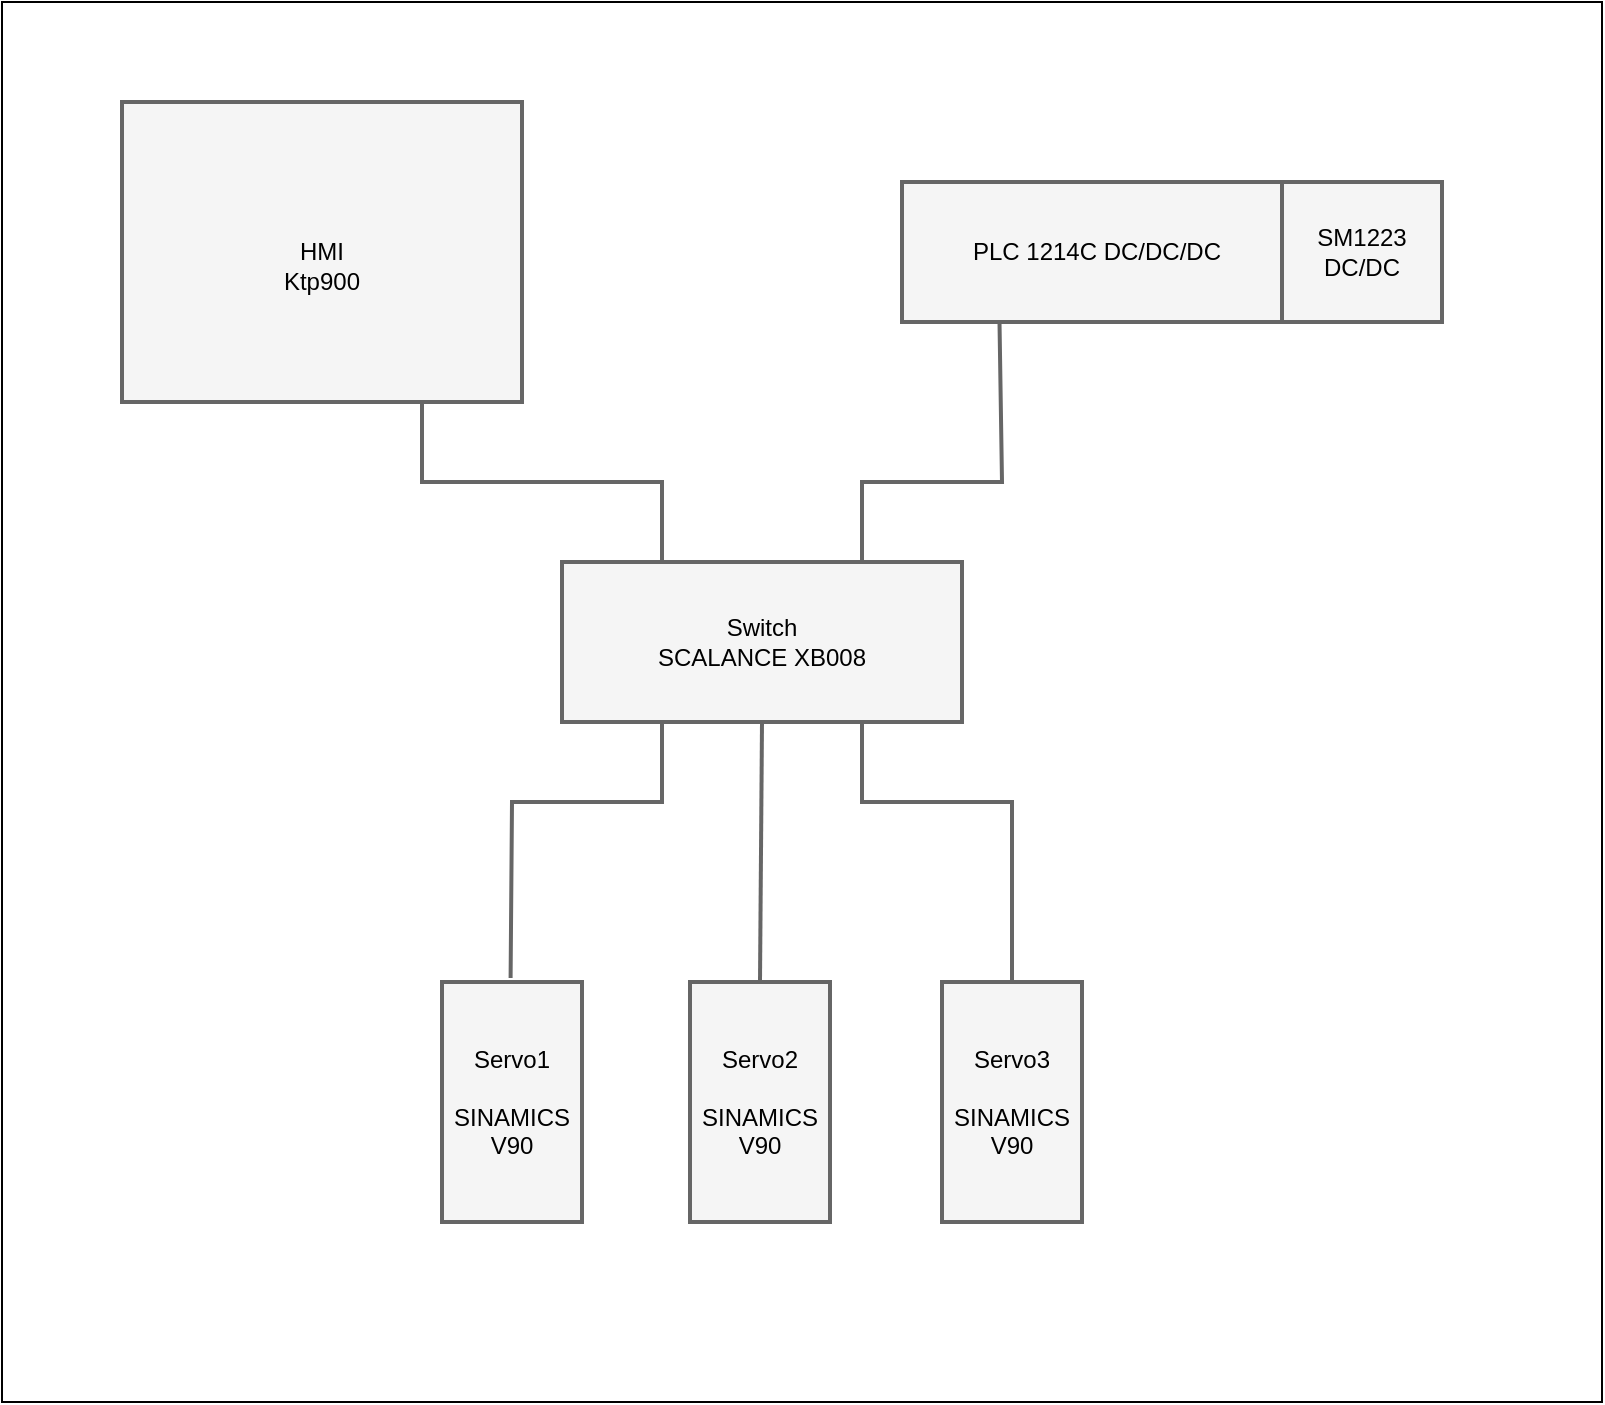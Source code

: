 <mxfile version="23.1.4" type="github">
  <diagram name="1 oldal" id="E8INWow5SdR9OxxoLsJB">
    <mxGraphModel dx="1195" dy="615" grid="1" gridSize="10" guides="1" tooltips="1" connect="1" arrows="1" fold="1" page="1" pageScale="1" pageWidth="827" pageHeight="1169" background="#FFFFFF" math="0" shadow="0">
      <root>
        <mxCell id="0" />
        <mxCell id="1" parent="0" />
        <mxCell id="CbMdsW5R2oPgPEwh3EOQ-17" value="" style="rounded=0;whiteSpace=wrap;html=1;" vertex="1" parent="1">
          <mxGeometry width="800" height="700" as="geometry" />
        </mxCell>
        <mxCell id="CbMdsW5R2oPgPEwh3EOQ-2" value="Switch&lt;br&gt;SCALANCE XB008" style="rounded=0;whiteSpace=wrap;html=1;strokeWidth=2;fillColor=#f5f5f5;fontColor=#000000;strokeColor=#666666;labelBackgroundColor=none;labelBorderColor=none;" vertex="1" parent="1">
          <mxGeometry x="280" y="280" width="200" height="80" as="geometry" />
        </mxCell>
        <mxCell id="CbMdsW5R2oPgPEwh3EOQ-3" value="Servo1&lt;br&gt;&lt;br&gt;SINAMICS V90" style="rounded=0;whiteSpace=wrap;html=1;direction=south;strokeWidth=2;fillColor=#f5f5f5;fontColor=#000000;strokeColor=#666666;labelBackgroundColor=none;labelBorderColor=none;" vertex="1" parent="1">
          <mxGeometry x="220" y="490" width="70" height="120" as="geometry" />
        </mxCell>
        <mxCell id="CbMdsW5R2oPgPEwh3EOQ-4" value="" style="endArrow=none;html=1;rounded=0;entryX=0.25;entryY=1;entryDx=0;entryDy=0;exitX=-0.017;exitY=0.51;exitDx=0;exitDy=0;exitPerimeter=0;strokeWidth=2;fillColor=#f5f5f5;strokeColor=#666666;fontColor=#000000;labelBackgroundColor=none;labelBorderColor=none;" edge="1" parent="1" source="CbMdsW5R2oPgPEwh3EOQ-3" target="CbMdsW5R2oPgPEwh3EOQ-2">
          <mxGeometry width="50" height="50" relative="1" as="geometry">
            <mxPoint x="330" y="400" as="sourcePoint" />
            <mxPoint x="440" y="360" as="targetPoint" />
            <Array as="points">
              <mxPoint x="255" y="400" />
              <mxPoint x="330" y="400" />
            </Array>
          </mxGeometry>
        </mxCell>
        <mxCell id="CbMdsW5R2oPgPEwh3EOQ-7" value="&lt;span style=&quot;font-family: Helvetica; font-size: 12px; font-style: normal; font-variant-ligatures: normal; font-variant-caps: normal; font-weight: 400; letter-spacing: normal; orphans: 2; text-align: center; text-indent: 0px; text-transform: none; widows: 2; word-spacing: 0px; -webkit-text-stroke-width: 0px; text-decoration-thickness: initial; text-decoration-style: initial; text-decoration-color: initial; float: none; display: inline !important;&quot;&gt;Servo2&lt;br&gt;&lt;/span&gt;&lt;br style=&quot;border-color: var(--border-color); font-family: Helvetica; font-size: 12px; font-style: normal; font-variant-ligatures: normal; font-variant-caps: normal; font-weight: 400; letter-spacing: normal; orphans: 2; text-align: center; text-indent: 0px; text-transform: none; widows: 2; word-spacing: 0px; -webkit-text-stroke-width: 0px; text-decoration-thickness: initial; text-decoration-style: initial; text-decoration-color: initial;&quot;&gt;&lt;span style=&quot;font-family: Helvetica; font-size: 12px; font-style: normal; font-variant-ligatures: normal; font-variant-caps: normal; font-weight: 400; letter-spacing: normal; orphans: 2; text-align: center; text-indent: 0px; text-transform: none; widows: 2; word-spacing: 0px; -webkit-text-stroke-width: 0px; text-decoration-thickness: initial; text-decoration-style: initial; text-decoration-color: initial; float: none; display: inline !important;&quot;&gt;SINAMICS V90&lt;/span&gt;" style="rounded=0;whiteSpace=wrap;html=1;direction=south;strokeWidth=2;fillColor=#f5f5f5;fontColor=#000000;strokeColor=#666666;labelBackgroundColor=none;labelBorderColor=none;" vertex="1" parent="1">
          <mxGeometry x="344" y="490" width="70" height="120" as="geometry" />
        </mxCell>
        <mxCell id="CbMdsW5R2oPgPEwh3EOQ-8" value="Servo3&lt;br&gt;&lt;br style=&quot;border-color: var(--border-color);&quot;&gt;SINAMICS V90" style="rounded=0;whiteSpace=wrap;html=1;direction=south;strokeWidth=2;fillColor=#f5f5f5;fontColor=#000000;strokeColor=#666666;labelBackgroundColor=none;labelBorderColor=none;" vertex="1" parent="1">
          <mxGeometry x="470" y="490" width="70" height="120" as="geometry" />
        </mxCell>
        <mxCell id="CbMdsW5R2oPgPEwh3EOQ-9" value="" style="endArrow=none;html=1;rounded=0;entryX=0.5;entryY=1;entryDx=0;entryDy=0;exitX=0;exitY=0.5;exitDx=0;exitDy=0;strokeWidth=2;fillColor=#f5f5f5;strokeColor=#666666;fontColor=#000000;labelBackgroundColor=none;labelBorderColor=none;" edge="1" parent="1" source="CbMdsW5R2oPgPEwh3EOQ-7" target="CbMdsW5R2oPgPEwh3EOQ-2">
          <mxGeometry width="50" height="50" relative="1" as="geometry">
            <mxPoint x="360" y="430" as="sourcePoint" />
            <mxPoint x="410" y="380" as="targetPoint" />
          </mxGeometry>
        </mxCell>
        <mxCell id="CbMdsW5R2oPgPEwh3EOQ-10" value="" style="endArrow=none;html=1;rounded=0;entryX=0.75;entryY=1;entryDx=0;entryDy=0;exitX=0;exitY=0.5;exitDx=0;exitDy=0;strokeWidth=2;fillColor=#f5f5f5;strokeColor=#666666;fontColor=#000000;labelBackgroundColor=none;labelBorderColor=none;" edge="1" parent="1" source="CbMdsW5R2oPgPEwh3EOQ-8" target="CbMdsW5R2oPgPEwh3EOQ-2">
          <mxGeometry width="50" height="50" relative="1" as="geometry">
            <mxPoint x="430" y="400" as="sourcePoint" />
            <mxPoint x="480" y="390" as="targetPoint" />
            <Array as="points">
              <mxPoint x="505" y="400" />
              <mxPoint x="430" y="400" />
            </Array>
          </mxGeometry>
        </mxCell>
        <mxCell id="CbMdsW5R2oPgPEwh3EOQ-11" value="PLC 1214C DC/DC/DC" style="rounded=0;whiteSpace=wrap;html=1;strokeWidth=2;fillColor=#f5f5f5;fontColor=#000000;strokeColor=#666666;labelBackgroundColor=none;labelBorderColor=none;" vertex="1" parent="1">
          <mxGeometry x="450" y="90" width="195" height="70" as="geometry" />
        </mxCell>
        <mxCell id="CbMdsW5R2oPgPEwh3EOQ-13" value="&lt;div style=&quot;&quot;&gt;&lt;br&gt;HMI&lt;/div&gt;&lt;div style=&quot;&quot;&gt;Ktp900&lt;/div&gt;" style="rounded=0;whiteSpace=wrap;html=1;align=center;strokeWidth=2;fillColor=#f5f5f5;fontColor=#000000;strokeColor=#666666;labelBackgroundColor=none;labelBorderColor=none;" vertex="1" parent="1">
          <mxGeometry x="60" y="50" width="200" height="150" as="geometry" />
        </mxCell>
        <mxCell id="CbMdsW5R2oPgPEwh3EOQ-14" value="" style="endArrow=none;html=1;rounded=0;exitX=0.25;exitY=0;exitDx=0;exitDy=0;entryX=0.75;entryY=1;entryDx=0;entryDy=0;strokeWidth=2;fillColor=#f5f5f5;strokeColor=#666666;fontColor=#000000;labelBackgroundColor=none;labelBorderColor=none;" edge="1" parent="1" source="CbMdsW5R2oPgPEwh3EOQ-2" target="CbMdsW5R2oPgPEwh3EOQ-13">
          <mxGeometry width="50" height="50" relative="1" as="geometry">
            <mxPoint x="440" y="220" as="sourcePoint" />
            <mxPoint x="330" y="210" as="targetPoint" />
            <Array as="points">
              <mxPoint x="330" y="240" />
              <mxPoint x="210" y="240" />
            </Array>
          </mxGeometry>
        </mxCell>
        <mxCell id="CbMdsW5R2oPgPEwh3EOQ-15" value="" style="endArrow=none;html=1;rounded=0;exitX=0.75;exitY=0;exitDx=0;exitDy=0;entryX=0.25;entryY=1;entryDx=0;entryDy=0;strokeWidth=2;fillColor=#f5f5f5;strokeColor=#666666;fontColor=#000000;labelBackgroundColor=none;labelBorderColor=none;" edge="1" parent="1" source="CbMdsW5R2oPgPEwh3EOQ-2" target="CbMdsW5R2oPgPEwh3EOQ-11">
          <mxGeometry width="50" height="50" relative="1" as="geometry">
            <mxPoint x="460" y="270" as="sourcePoint" />
            <mxPoint x="510" y="220" as="targetPoint" />
            <Array as="points">
              <mxPoint x="430" y="240" />
              <mxPoint x="500" y="240" />
            </Array>
          </mxGeometry>
        </mxCell>
        <mxCell id="CbMdsW5R2oPgPEwh3EOQ-16" value="SM1223&lt;br&gt;DC/DC" style="rounded=0;whiteSpace=wrap;html=1;strokeWidth=2;fillColor=#f5f5f5;fontColor=#000000;strokeColor=#666666;labelBackgroundColor=none;labelBorderColor=none;" vertex="1" parent="1">
          <mxGeometry x="640" y="90" width="80" height="70" as="geometry" />
        </mxCell>
      </root>
    </mxGraphModel>
  </diagram>
</mxfile>

